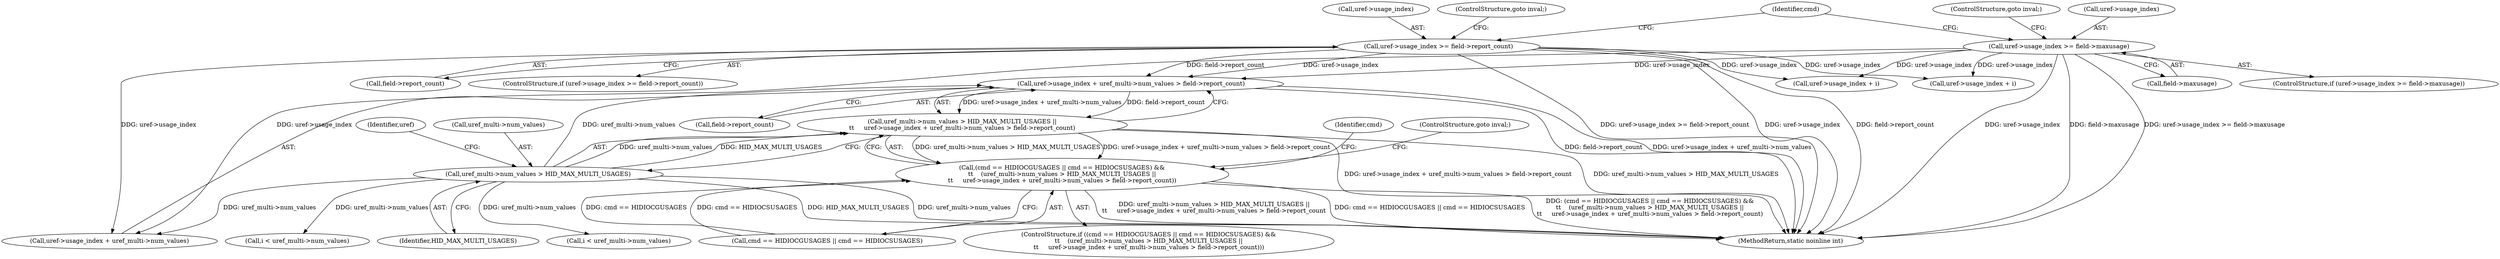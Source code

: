 digraph "0_linux_93a2001bdfd5376c3dc2158653034c20392d15c5@pointer" {
"1000358" [label="(Call,uref->usage_index + uref_multi->num_values > field->report_count)"];
"1000325" [label="(Call,uref->usage_index >= field->maxusage)"];
"1000335" [label="(Call,uref->usage_index >= field->report_count)"];
"1000353" [label="(Call,uref_multi->num_values > HID_MAX_MULTI_USAGES)"];
"1000352" [label="(Call,uref_multi->num_values > HID_MAX_MULTI_USAGES ||\n\t\t     uref->usage_index + uref_multi->num_values > field->report_count)"];
"1000344" [label="(Call,(cmd == HIDIOCGUSAGES || cmd == HIDIOCSUSAGES) &&\n\t\t    (uref_multi->num_values > HID_MAX_MULTI_USAGES ||\n\t\t     uref->usage_index + uref_multi->num_values > field->report_count))"];
"1000347" [label="(Identifier,cmd)"];
"1000339" [label="(Call,field->report_count)"];
"1000344" [label="(Call,(cmd == HIDIOCGUSAGES || cmd == HIDIOCSUSAGES) &&\n\t\t    (uref_multi->num_values > HID_MAX_MULTI_USAGES ||\n\t\t     uref->usage_index + uref_multi->num_values > field->report_count))"];
"1000332" [label="(ControlStructure,goto inval;)"];
"1000326" [label="(Call,uref->usage_index)"];
"1000504" [label="(MethodReturn,static noinline int)"];
"1000334" [label="(ControlStructure,if (uref->usage_index >= field->report_count))"];
"1000335" [label="(Call,uref->usage_index >= field->report_count)"];
"1000329" [label="(Call,field->maxusage)"];
"1000354" [label="(Call,uref_multi->num_values)"];
"1000352" [label="(Call,uref_multi->num_values > HID_MAX_MULTI_USAGES ||\n\t\t     uref->usage_index + uref_multi->num_values > field->report_count)"];
"1000353" [label="(Call,uref_multi->num_values > HID_MAX_MULTI_USAGES)"];
"1000342" [label="(ControlStructure,goto inval;)"];
"1000445" [label="(Call,uref->usage_index + i)"];
"1000476" [label="(Call,uref->usage_index + i)"];
"1000325" [label="(Call,uref->usage_index >= field->maxusage)"];
"1000428" [label="(Call,i < uref_multi->num_values)"];
"1000357" [label="(Identifier,HID_MAX_MULTI_USAGES)"];
"1000359" [label="(Call,uref->usage_index + uref_multi->num_values)"];
"1000343" [label="(ControlStructure,if ((cmd == HIDIOCGUSAGES || cmd == HIDIOCSUSAGES) &&\n\t\t    (uref_multi->num_values > HID_MAX_MULTI_USAGES ||\n\t\t     uref->usage_index + uref_multi->num_values > field->report_count)))"];
"1000324" [label="(ControlStructure,if (uref->usage_index >= field->maxusage))"];
"1000358" [label="(Call,uref->usage_index + uref_multi->num_values > field->report_count)"];
"1000464" [label="(Call,i < uref_multi->num_values)"];
"1000371" [label="(Identifier,cmd)"];
"1000366" [label="(Call,field->report_count)"];
"1000361" [label="(Identifier,uref)"];
"1000345" [label="(Call,cmd == HIDIOCGUSAGES || cmd == HIDIOCSUSAGES)"];
"1000369" [label="(ControlStructure,goto inval;)"];
"1000336" [label="(Call,uref->usage_index)"];
"1000358" -> "1000352"  [label="AST: "];
"1000358" -> "1000366"  [label="CFG: "];
"1000359" -> "1000358"  [label="AST: "];
"1000366" -> "1000358"  [label="AST: "];
"1000352" -> "1000358"  [label="CFG: "];
"1000358" -> "1000504"  [label="DDG: field->report_count"];
"1000358" -> "1000504"  [label="DDG: uref->usage_index + uref_multi->num_values"];
"1000358" -> "1000352"  [label="DDG: uref->usage_index + uref_multi->num_values"];
"1000358" -> "1000352"  [label="DDG: field->report_count"];
"1000325" -> "1000358"  [label="DDG: uref->usage_index"];
"1000335" -> "1000358"  [label="DDG: uref->usage_index"];
"1000335" -> "1000358"  [label="DDG: field->report_count"];
"1000353" -> "1000358"  [label="DDG: uref_multi->num_values"];
"1000325" -> "1000324"  [label="AST: "];
"1000325" -> "1000329"  [label="CFG: "];
"1000326" -> "1000325"  [label="AST: "];
"1000329" -> "1000325"  [label="AST: "];
"1000332" -> "1000325"  [label="CFG: "];
"1000347" -> "1000325"  [label="CFG: "];
"1000325" -> "1000504"  [label="DDG: uref->usage_index"];
"1000325" -> "1000504"  [label="DDG: field->maxusage"];
"1000325" -> "1000504"  [label="DDG: uref->usage_index >= field->maxusage"];
"1000325" -> "1000359"  [label="DDG: uref->usage_index"];
"1000325" -> "1000445"  [label="DDG: uref->usage_index"];
"1000325" -> "1000476"  [label="DDG: uref->usage_index"];
"1000335" -> "1000334"  [label="AST: "];
"1000335" -> "1000339"  [label="CFG: "];
"1000336" -> "1000335"  [label="AST: "];
"1000339" -> "1000335"  [label="AST: "];
"1000342" -> "1000335"  [label="CFG: "];
"1000347" -> "1000335"  [label="CFG: "];
"1000335" -> "1000504"  [label="DDG: field->report_count"];
"1000335" -> "1000504"  [label="DDG: uref->usage_index"];
"1000335" -> "1000504"  [label="DDG: uref->usage_index >= field->report_count"];
"1000335" -> "1000359"  [label="DDG: uref->usage_index"];
"1000335" -> "1000445"  [label="DDG: uref->usage_index"];
"1000335" -> "1000476"  [label="DDG: uref->usage_index"];
"1000353" -> "1000352"  [label="AST: "];
"1000353" -> "1000357"  [label="CFG: "];
"1000354" -> "1000353"  [label="AST: "];
"1000357" -> "1000353"  [label="AST: "];
"1000361" -> "1000353"  [label="CFG: "];
"1000352" -> "1000353"  [label="CFG: "];
"1000353" -> "1000504"  [label="DDG: HID_MAX_MULTI_USAGES"];
"1000353" -> "1000504"  [label="DDG: uref_multi->num_values"];
"1000353" -> "1000352"  [label="DDG: uref_multi->num_values"];
"1000353" -> "1000352"  [label="DDG: HID_MAX_MULTI_USAGES"];
"1000353" -> "1000359"  [label="DDG: uref_multi->num_values"];
"1000353" -> "1000428"  [label="DDG: uref_multi->num_values"];
"1000353" -> "1000464"  [label="DDG: uref_multi->num_values"];
"1000352" -> "1000344"  [label="AST: "];
"1000344" -> "1000352"  [label="CFG: "];
"1000352" -> "1000504"  [label="DDG: uref_multi->num_values > HID_MAX_MULTI_USAGES"];
"1000352" -> "1000504"  [label="DDG: uref->usage_index + uref_multi->num_values > field->report_count"];
"1000352" -> "1000344"  [label="DDG: uref_multi->num_values > HID_MAX_MULTI_USAGES"];
"1000352" -> "1000344"  [label="DDG: uref->usage_index + uref_multi->num_values > field->report_count"];
"1000344" -> "1000343"  [label="AST: "];
"1000344" -> "1000345"  [label="CFG: "];
"1000345" -> "1000344"  [label="AST: "];
"1000369" -> "1000344"  [label="CFG: "];
"1000371" -> "1000344"  [label="CFG: "];
"1000344" -> "1000504"  [label="DDG: (cmd == HIDIOCGUSAGES || cmd == HIDIOCSUSAGES) &&\n\t\t    (uref_multi->num_values > HID_MAX_MULTI_USAGES ||\n\t\t     uref->usage_index + uref_multi->num_values > field->report_count)"];
"1000344" -> "1000504"  [label="DDG: uref_multi->num_values > HID_MAX_MULTI_USAGES ||\n\t\t     uref->usage_index + uref_multi->num_values > field->report_count"];
"1000344" -> "1000504"  [label="DDG: cmd == HIDIOCGUSAGES || cmd == HIDIOCSUSAGES"];
"1000345" -> "1000344"  [label="DDG: cmd == HIDIOCGUSAGES"];
"1000345" -> "1000344"  [label="DDG: cmd == HIDIOCSUSAGES"];
}
